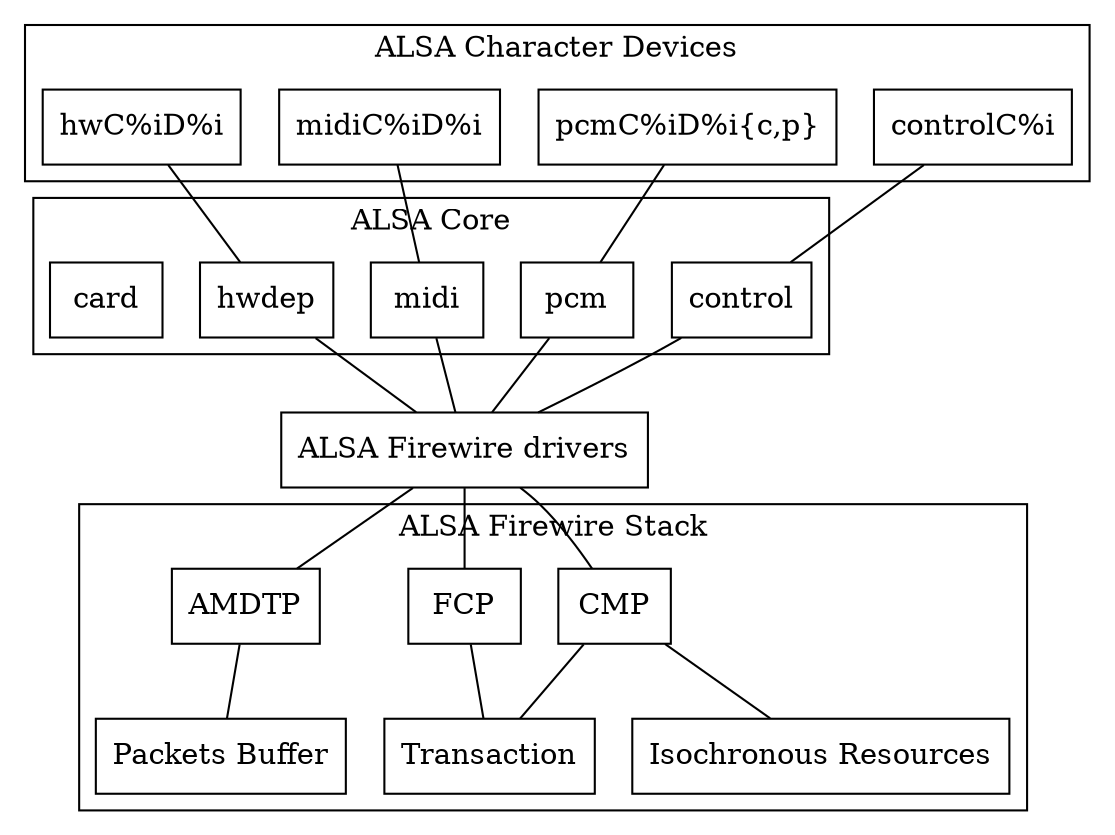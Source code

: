 graph firewire_related_stacks {
  graph [rankdir = TB, compound = true];

	subgraph cluster0 {
		label="ALSA Character Devices";

		ctrl_cdev	[label="controlC%i", shape=box];
		pcm_cdev	[label="pcmC%iD%i{c,p}", shape=box];
		midi_cdev	[label="midiC%iD%i", shape=box];
		hw_cdev		[label="hwC%iD%i", shape=box];

	}

	subgraph cluster1 {
		label="ALSA Core";

		ctrl	[label="control", shape=box];
		pcm	[label="pcm", shape=box];
		midi	[label="midi", shape=box];
		hwdep	[label="hwdep", shape=box];
		card	[label="card", shape=box];

	}

	ctrl_cdev	-- ctrl		-- snd_fw;
	pcm_cdev	-- pcm		-- snd_fw;
	midi_cdev	-- midi		-- snd_fw;
	hw_cdev		-- hwdep	-- snd_fw;

	snd_fw [label="ALSA Firewire drivers", shape=box];

	snd_fw	-- cmp;
	snd_fw	-- amdtp;
	snd_fw	-- fcp;

	subgraph cluster2 {
		label="ALSA Firewire Stack";

		cmp		[label="CMP", shape=box];
		amdtp		[label="AMDTP", shape=box];
		fcp		[label="FCP", shape=box];
		isoc_res	[label="Isochronous Resources", shape=box]
		packets_buf	[label="Packets Buffer", shape=box]
		transaction	[label="Transaction", shape=box]
	}

	fcp		-- transaction;
	cmp		-- transaction;
	cmp		-- isoc_res;
	amdtp		-- packets_buf
}
